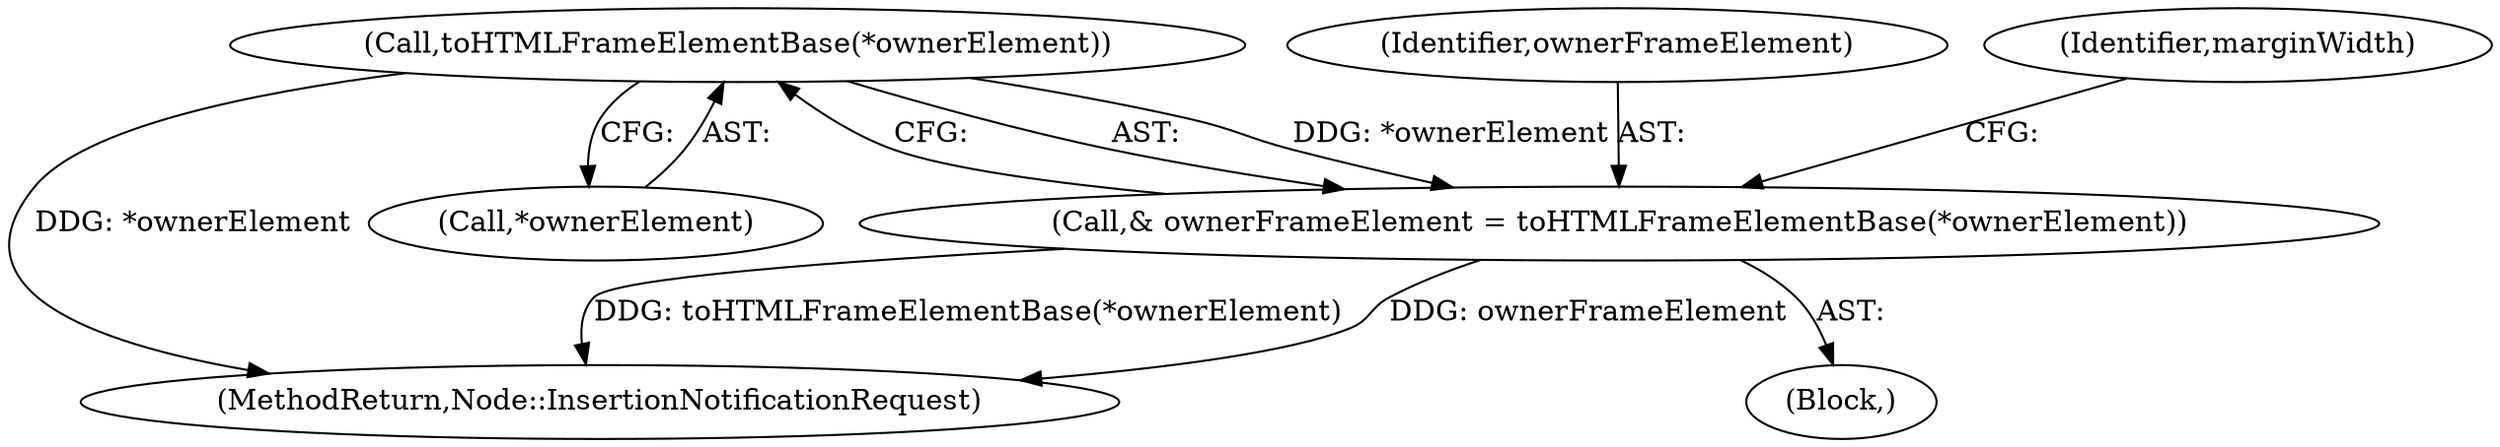 digraph "0_Chrome_d22bd7ecd1cc576a1a586ee59d5e08d7eee6cdf3@pointer" {
"1000119" [label="(Call,toHTMLFrameElementBase(*ownerElement))"];
"1000117" [label="(Call,& ownerFrameElement = toHTMLFrameElementBase(*ownerElement))"];
"1000117" [label="(Call,& ownerFrameElement = toHTMLFrameElementBase(*ownerElement))"];
"1000118" [label="(Identifier,ownerFrameElement)"];
"1000124" [label="(Identifier,marginWidth)"];
"1000148" [label="(MethodReturn,Node::InsertionNotificationRequest)"];
"1000115" [label="(Block,)"];
"1000119" [label="(Call,toHTMLFrameElementBase(*ownerElement))"];
"1000120" [label="(Call,*ownerElement)"];
"1000119" -> "1000117"  [label="AST: "];
"1000119" -> "1000120"  [label="CFG: "];
"1000120" -> "1000119"  [label="AST: "];
"1000117" -> "1000119"  [label="CFG: "];
"1000119" -> "1000148"  [label="DDG: *ownerElement"];
"1000119" -> "1000117"  [label="DDG: *ownerElement"];
"1000117" -> "1000115"  [label="AST: "];
"1000118" -> "1000117"  [label="AST: "];
"1000124" -> "1000117"  [label="CFG: "];
"1000117" -> "1000148"  [label="DDG: ownerFrameElement"];
"1000117" -> "1000148"  [label="DDG: toHTMLFrameElementBase(*ownerElement)"];
}
